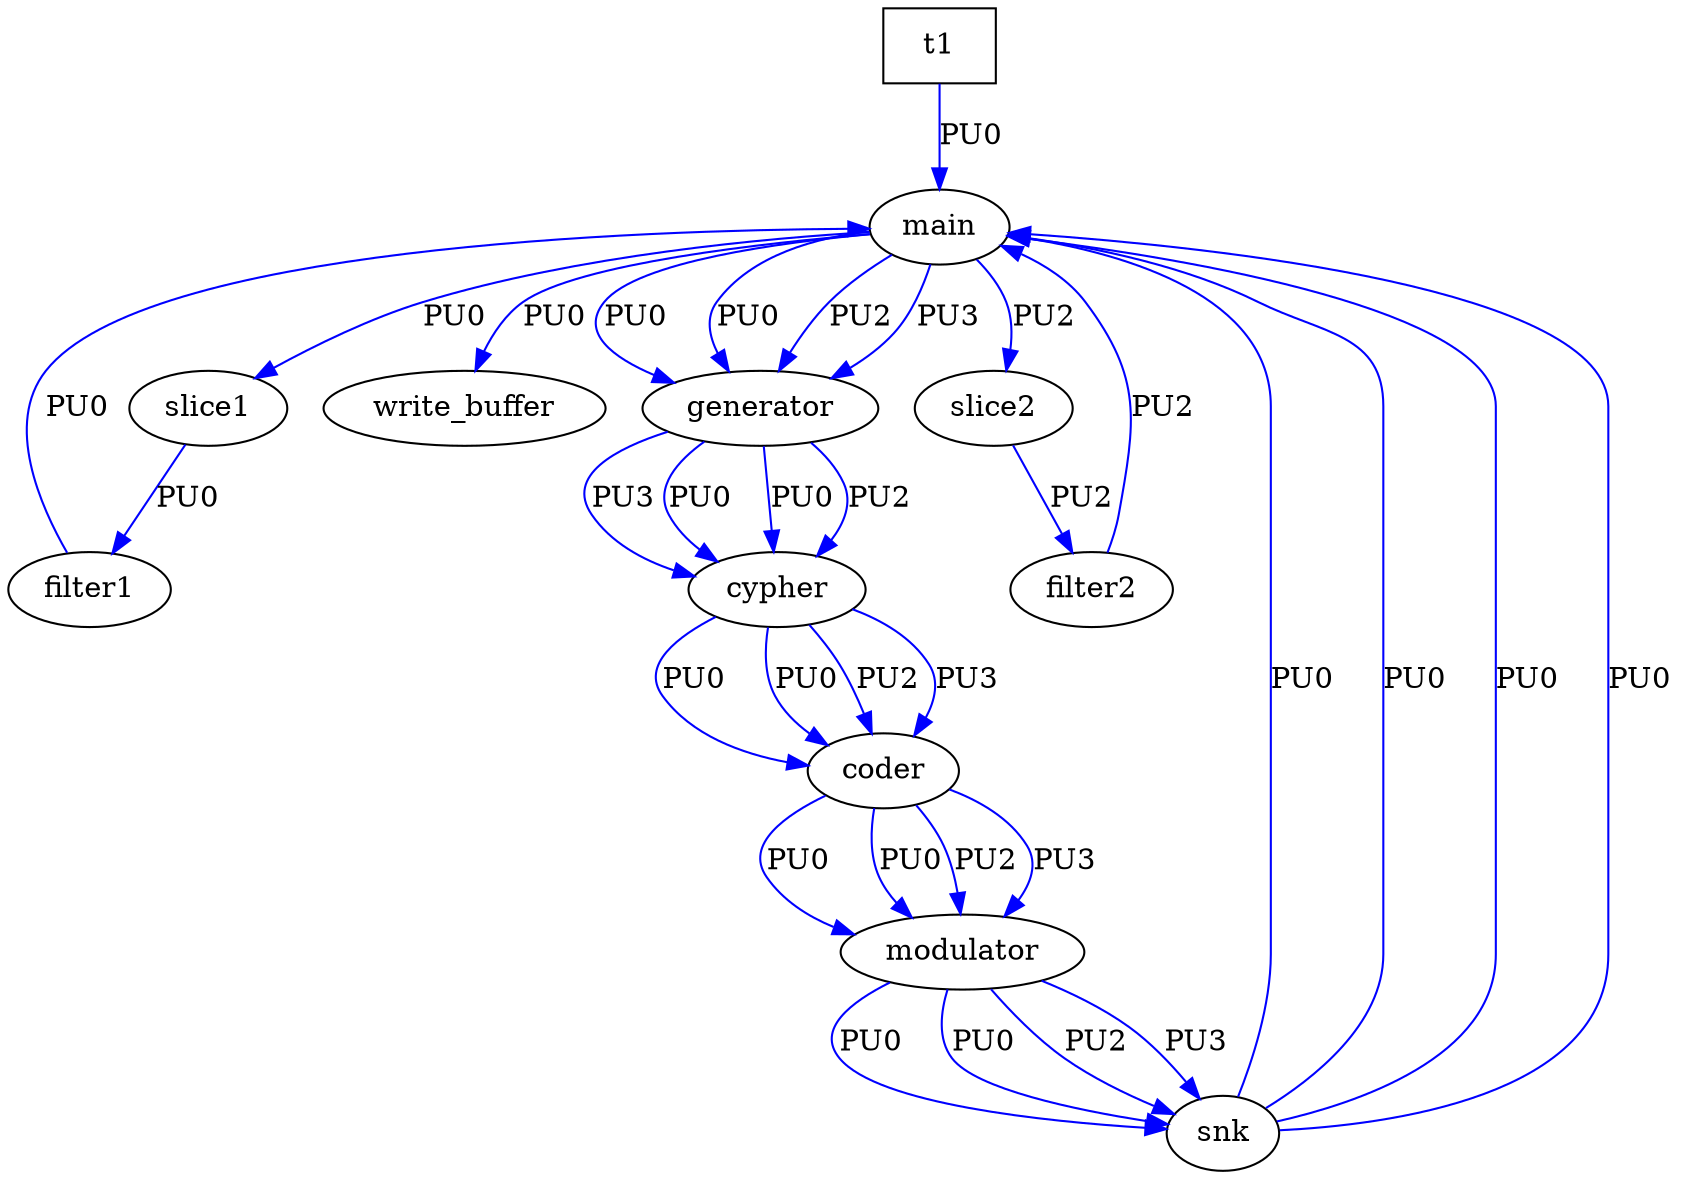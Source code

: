 digraph my_graph {
  overlap = scale;
   main[label="main"];
   slice1[label="slice1"];
   slice2[label="slice2"];
   filter1[label="filter1"];
   filter2[label="filter2"];
   write_buffer[label="write_buffer"];
   generator[label="generator"];
   cypher[label="cypher"];
   coder[label="coder"];
   modulator[label="modulator"];
   snk[label="snk"];
   t1[label="t1",shape=box ];
   t1 -> main[label="PU0", color=blue];
   main -> slice1[label="PU0", color=blue];
   main -> slice2[label="PU2", color=blue];
   slice1 -> filter1[label="PU0", color=blue];
   slice2 -> filter2[label="PU2", color=blue];
   filter1 -> main[label="PU0", color=blue];
   filter2 -> main[label="PU2", color=blue];
   main -> write_buffer[label="PU0", color=blue];
   main -> generator[label="PU0", color=blue];
   main -> generator[label="PU0", color=blue];
   main -> generator[label="PU2", color=blue];
   main -> generator[label="PU3", color=blue];
   generator -> cypher[label="PU0", color=blue];
   generator -> cypher[label="PU0", color=blue];
   generator -> cypher[label="PU2", color=blue];
   generator -> cypher[label="PU3", color=blue];
   cypher -> coder[label="PU0", color=blue];
   cypher -> coder[label="PU0", color=blue];
   cypher -> coder[label="PU2", color=blue];
   cypher -> coder[label="PU3", color=blue];
   coder -> modulator[label="PU0", color=blue];
   coder -> modulator[label="PU0", color=blue];
   coder -> modulator[label="PU2", color=blue];
   coder -> modulator[label="PU3", color=blue];
   modulator -> snk[label="PU0", color=blue];
   modulator -> snk[label="PU0", color=blue];
   modulator -> snk[label="PU2", color=blue];
   modulator -> snk[label="PU3", color=blue];
   snk -> main[label="PU0", color=blue];
   snk -> main[label="PU0", color=blue];
   snk -> main[label="PU0", color=blue];
   snk -> main[label="PU0", color=blue];
}
